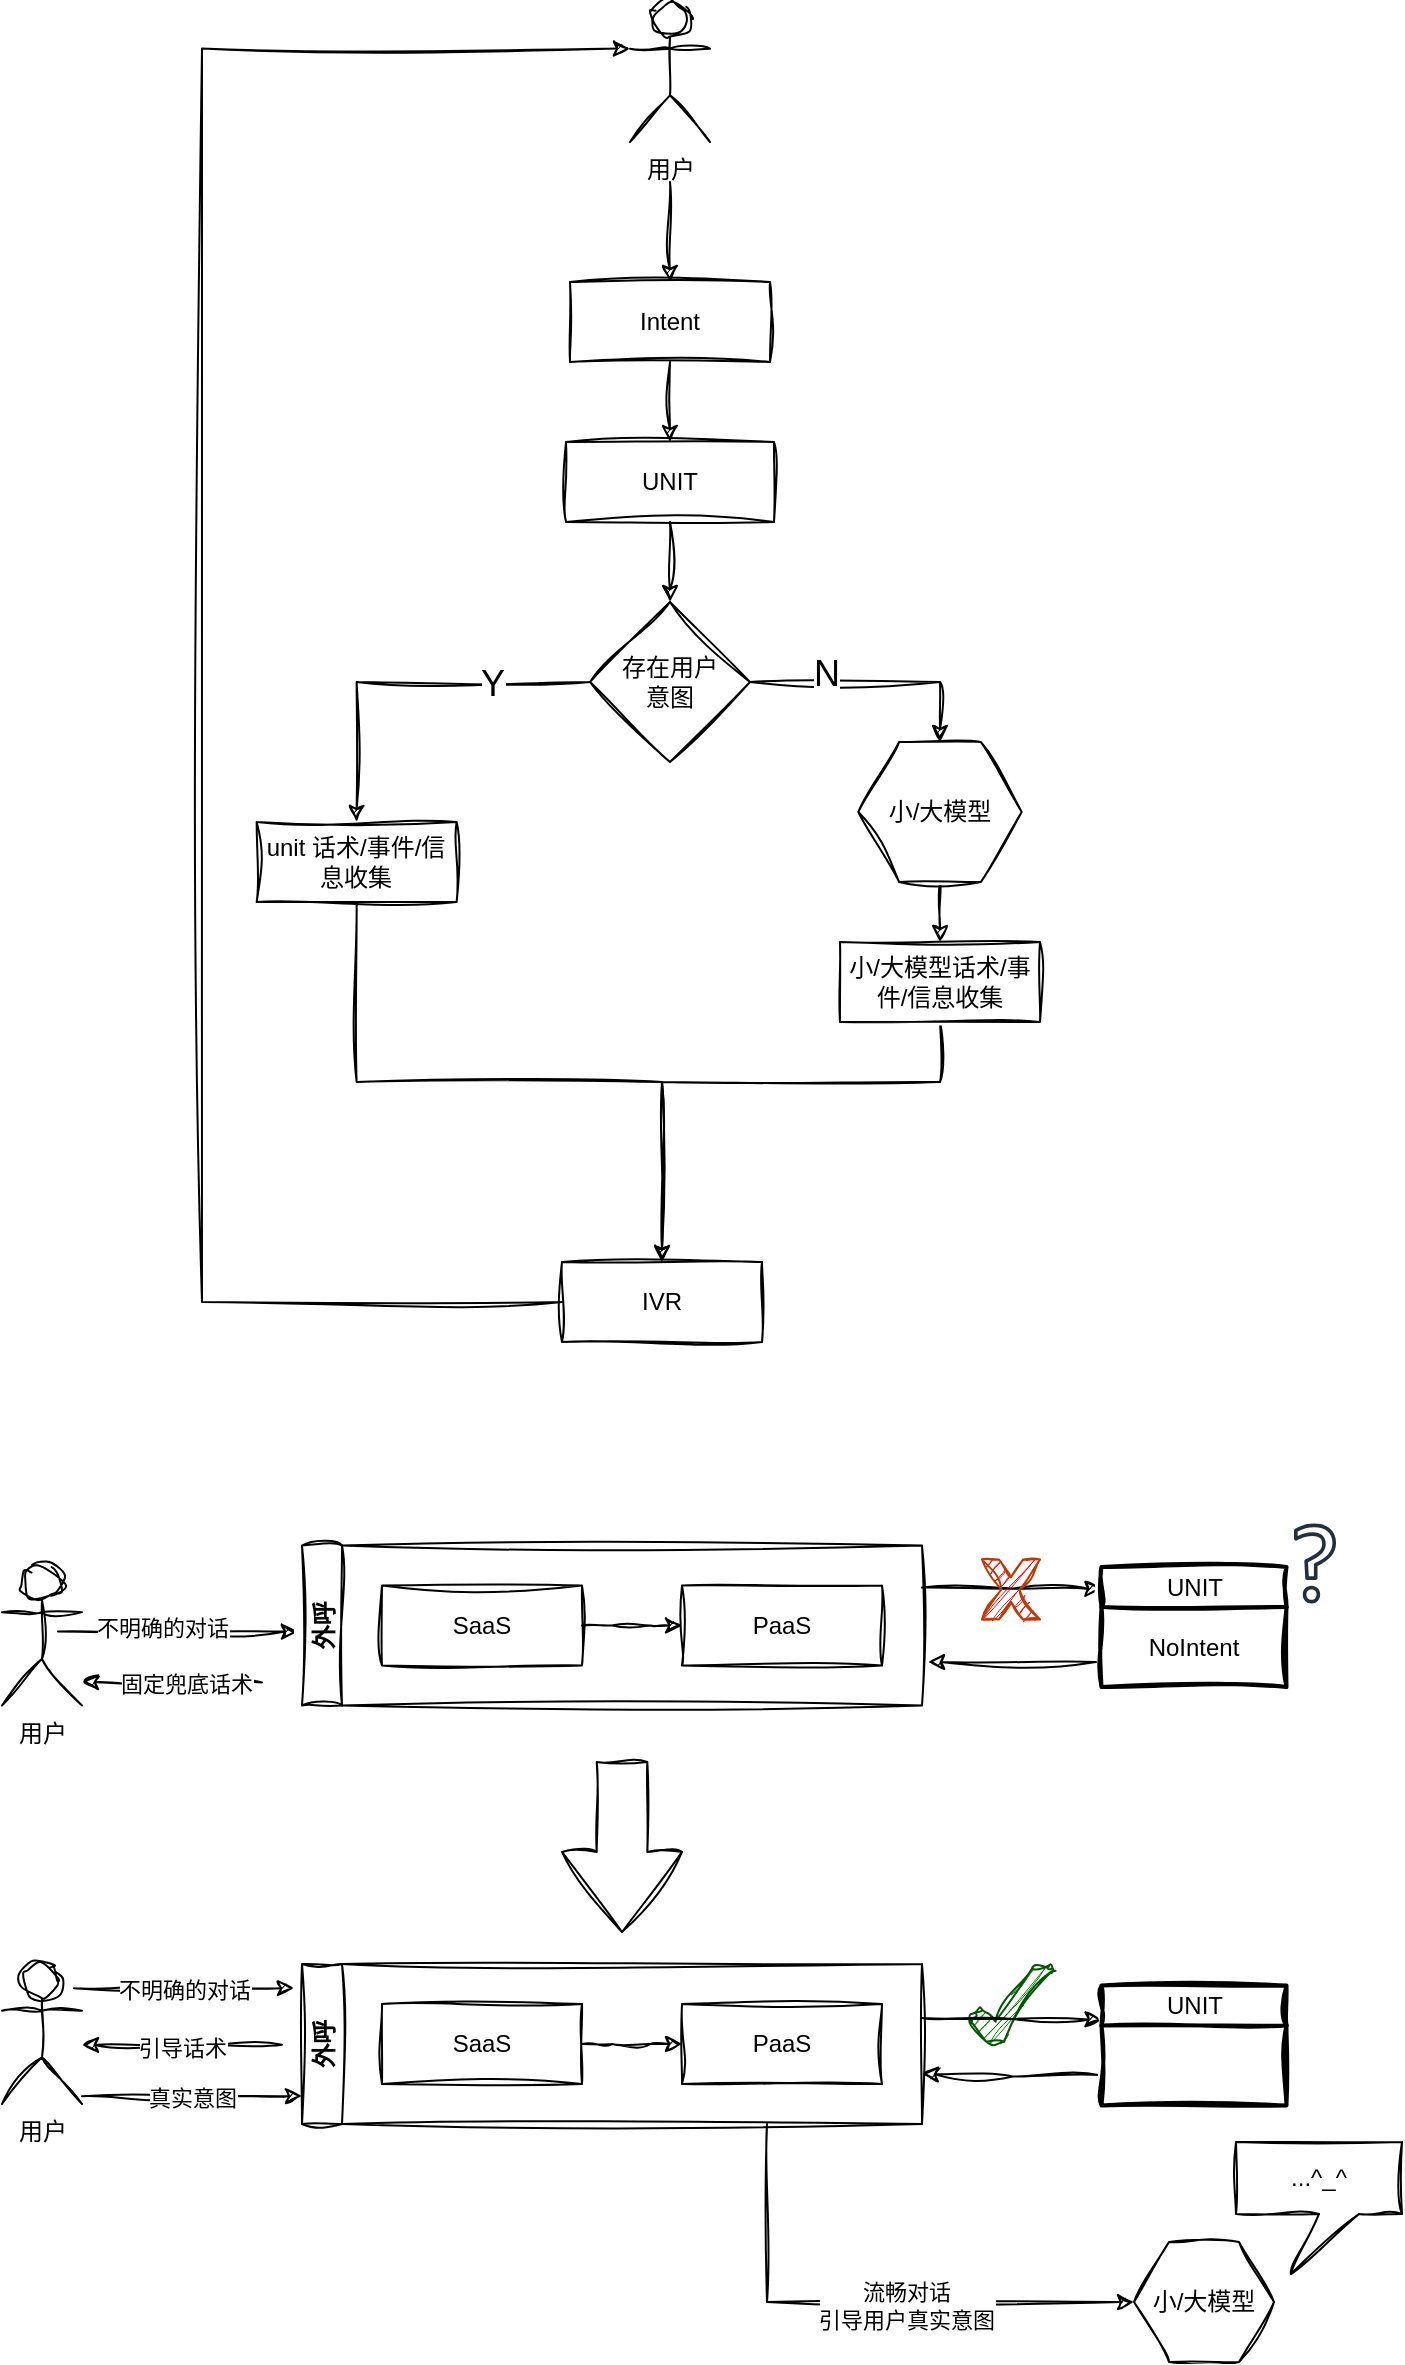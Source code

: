 <mxfile version="24.0.1" type="github">
  <diagram name="第 1 页" id="0i_td3D-GN_kHXEMmez1">
    <mxGraphModel dx="1078" dy="1891" grid="1" gridSize="10" guides="1" tooltips="1" connect="1" arrows="1" fold="1" page="1" pageScale="1" pageWidth="827" pageHeight="1169" math="0" shadow="0">
      <root>
        <mxCell id="0" />
        <mxCell id="1" parent="0" />
        <mxCell id="gU0ItrqXmpWY7YBNbwFS-90" style="edgeStyle=orthogonalEdgeStyle;rounded=0;sketch=1;hachureGap=4;jiggle=2;curveFitting=1;orthogonalLoop=1;jettySize=auto;html=1;exitX=0.5;exitY=0.5;exitDx=0;exitDy=0;exitPerimeter=0;" parent="1" edge="1">
          <mxGeometry relative="1" as="geometry">
            <mxPoint x="178.0" y="514.739" as="targetPoint" />
            <mxPoint x="58.0" y="514.75" as="sourcePoint" />
          </mxGeometry>
        </mxCell>
        <mxCell id="gU0ItrqXmpWY7YBNbwFS-91" value="不明确的对话" style="edgeLabel;html=1;align=center;verticalAlign=middle;resizable=0;points=[];sketch=1;hachureGap=4;jiggle=2;curveFitting=1;" parent="gU0ItrqXmpWY7YBNbwFS-90" vertex="1" connectable="0">
          <mxGeometry x="0.444" y="4" relative="1" as="geometry">
            <mxPoint x="-35" y="2" as="offset" />
          </mxGeometry>
        </mxCell>
        <mxCell id="gU0ItrqXmpWY7YBNbwFS-4" value="用户" style="shape=umlActor;verticalLabelPosition=bottom;verticalAlign=top;html=1;outlineConnect=0;sketch=1;hachureGap=4;jiggle=2;curveFitting=1;movable=1;resizable=1;rotatable=1;deletable=1;editable=1;locked=0;connectable=1;" parent="1" vertex="1">
          <mxGeometry x="30" y="481.75" width="40" height="70" as="geometry" />
        </mxCell>
        <mxCell id="gU0ItrqXmpWY7YBNbwFS-11" value="小/大模型" style="shape=mxgraph.bpmn.conversation;perimeter=hexagonPerimeter2;whiteSpace=wrap;html=1;aspect=fixed;bpmnConversationType=conv;sketch=1;hachureGap=4;jiggle=2;curveFitting=1;" parent="1" vertex="1">
          <mxGeometry x="596" y="820" width="70" height="60" as="geometry" />
        </mxCell>
        <mxCell id="gU0ItrqXmpWY7YBNbwFS-51" style="edgeStyle=orthogonalEdgeStyle;rounded=0;sketch=1;hachureGap=4;jiggle=2;curveFitting=1;orthogonalLoop=1;jettySize=auto;html=1;exitX=1;exitY=0.5;exitDx=0;exitDy=0;entryX=0.5;entryY=1;entryDx=0;entryDy=0;" parent="1" edge="1">
          <mxGeometry relative="1" as="geometry">
            <mxPoint x="490" y="492.75" as="sourcePoint" />
            <mxPoint x="579.75" y="493.5" as="targetPoint" />
          </mxGeometry>
        </mxCell>
        <mxCell id="gU0ItrqXmpWY7YBNbwFS-89" style="edgeStyle=orthogonalEdgeStyle;rounded=0;sketch=1;hachureGap=4;jiggle=2;curveFitting=1;orthogonalLoop=1;jettySize=auto;html=1;exitX=0;exitY=0.75;exitDx=0;exitDy=0;" parent="1" edge="1">
          <mxGeometry relative="1" as="geometry">
            <mxPoint x="70.0" y="540.002" as="targetPoint" />
            <mxPoint x="160.0" y="540.23" as="sourcePoint" />
          </mxGeometry>
        </mxCell>
        <mxCell id="gU0ItrqXmpWY7YBNbwFS-92" value="固定兜底话术" style="edgeLabel;html=1;align=center;verticalAlign=middle;resizable=0;points=[];sketch=1;hachureGap=4;jiggle=2;curveFitting=1;" parent="gU0ItrqXmpWY7YBNbwFS-89" vertex="1" connectable="0">
          <mxGeometry x="-0.163" relative="1" as="geometry">
            <mxPoint as="offset" />
          </mxGeometry>
        </mxCell>
        <mxCell id="gU0ItrqXmpWY7YBNbwFS-12" value="外呼" style="swimlane;startSize=20;horizontal=0;childLayout=treeLayout;horizontalTree=1;resizable=0;containerType=tree;fontSize=12;sketch=1;hachureGap=4;jiggle=2;curveFitting=1;" parent="1" vertex="1">
          <mxGeometry x="180" y="471.75" width="310" height="80" as="geometry" />
        </mxCell>
        <mxCell id="gU0ItrqXmpWY7YBNbwFS-13" value="SaaS" style="whiteSpace=wrap;html=1;sketch=1;hachureGap=4;jiggle=2;curveFitting=1;" parent="gU0ItrqXmpWY7YBNbwFS-12" vertex="1">
          <mxGeometry x="40" y="20" width="100" height="40" as="geometry" />
        </mxCell>
        <mxCell id="gU0ItrqXmpWY7YBNbwFS-14" value="PaaS" style="whiteSpace=wrap;html=1;sketch=1;hachureGap=4;jiggle=2;curveFitting=1;" parent="gU0ItrqXmpWY7YBNbwFS-12" vertex="1">
          <mxGeometry x="190" y="20" width="100" height="40" as="geometry" />
        </mxCell>
        <mxCell id="gU0ItrqXmpWY7YBNbwFS-15" value="" style="edgeStyle=elbowEdgeStyle;elbow=horizontal;html=1;rounded=1;curved=0;sourcePerimeterSpacing=0;targetPerimeterSpacing=0;startSize=6;endSize=6;sketch=1;hachureGap=4;jiggle=2;curveFitting=1;" parent="gU0ItrqXmpWY7YBNbwFS-12" source="gU0ItrqXmpWY7YBNbwFS-13" target="gU0ItrqXmpWY7YBNbwFS-14" edge="1">
          <mxGeometry relative="1" as="geometry" />
        </mxCell>
        <mxCell id="gU0ItrqXmpWY7YBNbwFS-18" value="UNIT" style="swimlane;html=1;startSize=20;fontStyle=0;collapsible=0;horizontal=0;swimlaneLine=1;swimlaneFillColor=#ffffff;strokeWidth=2;whiteSpace=wrap;sketch=1;hachureGap=4;jiggle=2;curveFitting=1;rotation=90;" parent="1" vertex="1">
          <mxGeometry x="596.0" y="466.25" width="60" height="92.5" as="geometry" />
        </mxCell>
        <mxCell id="gU0ItrqXmpWY7YBNbwFS-42" value="NoIntent" style="text;html=1;align=center;verticalAlign=middle;whiteSpace=wrap;rounded=0;" parent="gU0ItrqXmpWY7YBNbwFS-18" vertex="1">
          <mxGeometry x="-5.684e-14" y="42" width="60" height="30" as="geometry" />
        </mxCell>
        <mxCell id="gU0ItrqXmpWY7YBNbwFS-26" value="" style="sketch=0;outlineConnect=0;fontColor=#232F3E;gradientColor=none;fillColor=#232F3D;strokeColor=none;dashed=0;verticalLabelPosition=bottom;verticalAlign=top;align=center;html=1;fontSize=12;fontStyle=0;aspect=fixed;pointerEvents=1;shape=mxgraph.aws4.question;hachureGap=4;jiggle=2;curveFitting=1;" parent="1" vertex="1">
          <mxGeometry x="676" y="460.75" width="21.03" height="40" as="geometry" />
        </mxCell>
        <mxCell id="gU0ItrqXmpWY7YBNbwFS-30" value="...^_^" style="shape=callout;whiteSpace=wrap;html=1;perimeter=calloutPerimeter;sketch=1;hachureGap=4;jiggle=2;curveFitting=1;rotation=0;position2=0.33;" parent="1" vertex="1">
          <mxGeometry x="647" y="770" width="83" height="66" as="geometry" />
        </mxCell>
        <mxCell id="gU0ItrqXmpWY7YBNbwFS-35" value="" style="verticalLabelPosition=bottom;verticalAlign=top;html=1;shape=mxgraph.basic.x;sketch=1;hachureGap=4;jiggle=2;curveFitting=1;fillColor=#FA0000;fontColor=#000000;strokeColor=#C73500;" parent="1" vertex="1">
          <mxGeometry x="520" y="478.75" width="29" height="30" as="geometry" />
        </mxCell>
        <mxCell id="gU0ItrqXmpWY7YBNbwFS-38" value="" style="verticalLabelPosition=bottom;verticalAlign=top;html=1;shape=mxgraph.basic.tick;sketch=1;hachureGap=4;jiggle=2;curveFitting=1;fillColor=#008a00;fontColor=#ffffff;strokeColor=#005700;" parent="1" vertex="1">
          <mxGeometry x="513.5" y="681" width="42" height="40" as="geometry" />
        </mxCell>
        <mxCell id="gU0ItrqXmpWY7YBNbwFS-93" style="edgeStyle=orthogonalEdgeStyle;rounded=0;sketch=1;hachureGap=4;jiggle=2;curveFitting=1;orthogonalLoop=1;jettySize=auto;html=1;exitX=0.5;exitY=0.5;exitDx=0;exitDy=0;exitPerimeter=0;" parent="1" edge="1">
          <mxGeometry relative="1" as="geometry">
            <mxPoint x="176" y="693" as="targetPoint" />
            <mxPoint x="66.0" y="693.13" as="sourcePoint" />
          </mxGeometry>
        </mxCell>
        <mxCell id="gU0ItrqXmpWY7YBNbwFS-94" value="不明确的对话" style="edgeLabel;html=1;align=center;verticalAlign=middle;resizable=0;points=[];sketch=1;hachureGap=4;jiggle=2;curveFitting=1;" parent="gU0ItrqXmpWY7YBNbwFS-93" vertex="1" connectable="0">
          <mxGeometry x="0.205" y="-2" relative="1" as="geometry">
            <mxPoint x="-12" y="-2" as="offset" />
          </mxGeometry>
        </mxCell>
        <mxCell id="gU0ItrqXmpWY7YBNbwFS-56" value="用户" style="shape=umlActor;verticalLabelPosition=bottom;verticalAlign=top;html=1;outlineConnect=0;sketch=1;hachureGap=4;jiggle=2;curveFitting=1;movable=1;resizable=1;rotatable=1;deletable=1;editable=1;locked=0;connectable=1;" parent="1" vertex="1">
          <mxGeometry x="30" y="681" width="40" height="70" as="geometry" />
        </mxCell>
        <mxCell id="gU0ItrqXmpWY7YBNbwFS-57" style="edgeStyle=orthogonalEdgeStyle;rounded=0;sketch=1;hachureGap=4;jiggle=2;curveFitting=1;orthogonalLoop=1;jettySize=auto;html=1;exitX=1;exitY=0.5;exitDx=0;exitDy=0;entryX=0.5;entryY=1;entryDx=0;entryDy=0;" parent="1" edge="1">
          <mxGeometry relative="1" as="geometry">
            <mxPoint x="490" y="708" as="sourcePoint" />
            <mxPoint x="579.75" y="708.75" as="targetPoint" />
          </mxGeometry>
        </mxCell>
        <mxCell id="gU0ItrqXmpWY7YBNbwFS-78" style="edgeStyle=orthogonalEdgeStyle;rounded=0;sketch=1;hachureGap=4;jiggle=2;curveFitting=1;orthogonalLoop=1;jettySize=auto;html=1;exitX=0.75;exitY=1;exitDx=0;exitDy=0;entryX=0;entryY=0.5;entryDx=0;entryDy=0;" parent="1" source="gU0ItrqXmpWY7YBNbwFS-58" target="gU0ItrqXmpWY7YBNbwFS-11" edge="1">
          <mxGeometry relative="1" as="geometry" />
        </mxCell>
        <mxCell id="gU0ItrqXmpWY7YBNbwFS-79" value="流畅对话&lt;br&gt;引导用户真实意图" style="edgeLabel;html=1;align=center;verticalAlign=middle;resizable=0;points=[];sketch=1;hachureGap=4;jiggle=2;curveFitting=1;" parent="gU0ItrqXmpWY7YBNbwFS-78" vertex="1" connectable="0">
          <mxGeometry x="0.159" y="-2" relative="1" as="geometry">
            <mxPoint as="offset" />
          </mxGeometry>
        </mxCell>
        <mxCell id="gU0ItrqXmpWY7YBNbwFS-95" style="edgeStyle=orthogonalEdgeStyle;rounded=0;sketch=1;hachureGap=4;jiggle=2;curveFitting=1;orthogonalLoop=1;jettySize=auto;html=1;" parent="1" edge="1">
          <mxGeometry relative="1" as="geometry">
            <mxPoint x="70.0" y="721.407" as="targetPoint" />
            <mxPoint x="170" y="721.32" as="sourcePoint" />
          </mxGeometry>
        </mxCell>
        <mxCell id="gU0ItrqXmpWY7YBNbwFS-96" value="引导话术" style="edgeLabel;html=1;align=center;verticalAlign=middle;resizable=0;points=[];sketch=1;hachureGap=4;jiggle=2;curveFitting=1;" parent="gU0ItrqXmpWY7YBNbwFS-95" vertex="1" connectable="0">
          <mxGeometry x="-0.184" y="2" relative="1" as="geometry">
            <mxPoint x="-9" y="-1" as="offset" />
          </mxGeometry>
        </mxCell>
        <mxCell id="gU0ItrqXmpWY7YBNbwFS-58" value="外呼" style="swimlane;startSize=20;horizontal=0;childLayout=treeLayout;horizontalTree=1;resizable=0;containerType=tree;fontSize=12;sketch=1;hachureGap=4;jiggle=2;curveFitting=1;" parent="1" vertex="1">
          <mxGeometry x="180" y="681" width="310" height="80" as="geometry" />
        </mxCell>
        <mxCell id="gU0ItrqXmpWY7YBNbwFS-59" value="SaaS" style="whiteSpace=wrap;html=1;sketch=1;hachureGap=4;jiggle=2;curveFitting=1;" parent="gU0ItrqXmpWY7YBNbwFS-58" vertex="1">
          <mxGeometry x="40" y="20" width="100" height="40" as="geometry" />
        </mxCell>
        <mxCell id="gU0ItrqXmpWY7YBNbwFS-60" value="PaaS" style="whiteSpace=wrap;html=1;sketch=1;hachureGap=4;jiggle=2;curveFitting=1;" parent="gU0ItrqXmpWY7YBNbwFS-58" vertex="1">
          <mxGeometry x="190" y="20" width="100" height="40" as="geometry" />
        </mxCell>
        <mxCell id="gU0ItrqXmpWY7YBNbwFS-61" value="" style="edgeStyle=elbowEdgeStyle;elbow=horizontal;html=1;rounded=1;curved=0;sourcePerimeterSpacing=0;targetPerimeterSpacing=0;startSize=6;endSize=6;sketch=1;hachureGap=4;jiggle=2;curveFitting=1;" parent="gU0ItrqXmpWY7YBNbwFS-58" source="gU0ItrqXmpWY7YBNbwFS-59" target="gU0ItrqXmpWY7YBNbwFS-60" edge="1">
          <mxGeometry relative="1" as="geometry" />
        </mxCell>
        <mxCell id="gU0ItrqXmpWY7YBNbwFS-75" style="edgeStyle=orthogonalEdgeStyle;rounded=0;sketch=1;hachureGap=4;jiggle=2;curveFitting=1;orthogonalLoop=1;jettySize=auto;html=1;exitX=0.5;exitY=1;exitDx=0;exitDy=0;entryX=1;entryY=0.5;entryDx=0;entryDy=0;" parent="1" edge="1">
          <mxGeometry relative="1" as="geometry">
            <mxPoint x="579.75" y="736.75" as="sourcePoint" />
            <mxPoint x="490" y="736" as="targetPoint" />
          </mxGeometry>
        </mxCell>
        <mxCell id="gU0ItrqXmpWY7YBNbwFS-62" value="UNIT" style="swimlane;html=1;startSize=20;fontStyle=0;collapsible=0;horizontal=0;swimlaneLine=1;swimlaneFillColor=#ffffff;strokeWidth=2;whiteSpace=wrap;sketch=1;hachureGap=4;jiggle=2;curveFitting=1;rotation=90;" parent="1" vertex="1">
          <mxGeometry x="596.0" y="675.5" width="60" height="92.5" as="geometry" />
        </mxCell>
        <mxCell id="gU0ItrqXmpWY7YBNbwFS-82" style="edgeStyle=orthogonalEdgeStyle;rounded=0;sketch=1;hachureGap=4;jiggle=2;curveFitting=1;orthogonalLoop=1;jettySize=auto;html=1;" parent="1" edge="1">
          <mxGeometry relative="1" as="geometry">
            <mxPoint x="577" y="530" as="sourcePoint" />
            <mxPoint x="493" y="530" as="targetPoint" />
          </mxGeometry>
        </mxCell>
        <mxCell id="gU0ItrqXmpWY7YBNbwFS-84" value="" style="shape=singleArrow;direction=south;whiteSpace=wrap;html=1;sketch=1;hachureGap=4;jiggle=2;curveFitting=1;arrowWidth=0.422;arrowSize=0.471;" parent="1" vertex="1">
          <mxGeometry x="310" y="580" width="60" height="85" as="geometry" />
        </mxCell>
        <mxCell id="gU0ItrqXmpWY7YBNbwFS-98" style="edgeStyle=orthogonalEdgeStyle;rounded=0;sketch=1;hachureGap=4;jiggle=2;curveFitting=1;orthogonalLoop=1;jettySize=auto;html=1;exitX=0.5;exitY=0.5;exitDx=0;exitDy=0;exitPerimeter=0;" parent="1" edge="1">
          <mxGeometry relative="1" as="geometry">
            <mxPoint x="180" y="747" as="targetPoint" />
            <mxPoint x="70.0" y="747.13" as="sourcePoint" />
          </mxGeometry>
        </mxCell>
        <mxCell id="gU0ItrqXmpWY7YBNbwFS-99" value="真实意图" style="edgeLabel;html=1;align=center;verticalAlign=middle;resizable=0;points=[];sketch=1;hachureGap=4;jiggle=2;curveFitting=1;" parent="gU0ItrqXmpWY7YBNbwFS-98" vertex="1" connectable="0">
          <mxGeometry x="0.205" y="-2" relative="1" as="geometry">
            <mxPoint x="-12" y="-2" as="offset" />
          </mxGeometry>
        </mxCell>
        <mxCell id="GlZKTjTxx-a-5NbloLXr-10" value="" style="edgeStyle=orthogonalEdgeStyle;rounded=0;sketch=1;hachureGap=4;jiggle=2;curveFitting=1;orthogonalLoop=1;jettySize=auto;html=1;" parent="1" source="GlZKTjTxx-a-5NbloLXr-3" target="GlZKTjTxx-a-5NbloLXr-9" edge="1">
          <mxGeometry relative="1" as="geometry" />
        </mxCell>
        <mxCell id="GlZKTjTxx-a-5NbloLXr-3" value="Intent" style="whiteSpace=wrap;html=1;sketch=1;hachureGap=4;jiggle=2;curveFitting=1;" parent="1" vertex="1">
          <mxGeometry x="314" y="-160" width="100" height="40" as="geometry" />
        </mxCell>
        <mxCell id="GlZKTjTxx-a-5NbloLXr-12" value="" style="edgeStyle=orthogonalEdgeStyle;rounded=0;sketch=1;hachureGap=4;jiggle=2;curveFitting=1;orthogonalLoop=1;jettySize=auto;html=1;" parent="1" source="GlZKTjTxx-a-5NbloLXr-9" target="GlZKTjTxx-a-5NbloLXr-11" edge="1">
          <mxGeometry relative="1" as="geometry" />
        </mxCell>
        <mxCell id="GlZKTjTxx-a-5NbloLXr-9" value="UNIT" style="whiteSpace=wrap;html=1;sketch=1;hachureGap=4;jiggle=2;curveFitting=1;" parent="1" vertex="1">
          <mxGeometry x="312" y="-80" width="104" height="40" as="geometry" />
        </mxCell>
        <mxCell id="GlZKTjTxx-a-5NbloLXr-23" style="edgeStyle=orthogonalEdgeStyle;rounded=0;sketch=1;hachureGap=4;jiggle=2;curveFitting=1;orthogonalLoop=1;jettySize=auto;html=1;exitX=0;exitY=0.5;exitDx=0;exitDy=0;" parent="1" source="GlZKTjTxx-a-5NbloLXr-11" target="GlZKTjTxx-a-5NbloLXr-15" edge="1">
          <mxGeometry relative="1" as="geometry" />
        </mxCell>
        <mxCell id="GlZKTjTxx-a-5NbloLXr-24" value="&lt;font style=&quot;font-size: 18px;&quot;&gt;Y&lt;/font&gt;" style="edgeLabel;html=1;align=center;verticalAlign=middle;resizable=0;points=[];sketch=1;hachureGap=4;jiggle=2;curveFitting=1;" parent="GlZKTjTxx-a-5NbloLXr-23" vertex="1" connectable="0">
          <mxGeometry x="-0.473" y="1" relative="1" as="geometry">
            <mxPoint as="offset" />
          </mxGeometry>
        </mxCell>
        <mxCell id="GlZKTjTxx-a-5NbloLXr-11" value="存在用户&lt;br&gt;意图" style="rhombus;whiteSpace=wrap;html=1;sketch=1;hachureGap=4;jiggle=2;curveFitting=1;" parent="1" vertex="1">
          <mxGeometry x="324" width="80" height="80" as="geometry" />
        </mxCell>
        <mxCell id="GlZKTjTxx-a-5NbloLXr-27" style="edgeStyle=orthogonalEdgeStyle;rounded=0;sketch=1;hachureGap=4;jiggle=2;curveFitting=1;orthogonalLoop=1;jettySize=auto;html=1;exitX=0.5;exitY=1;exitDx=0;exitDy=0;" parent="1" source="GlZKTjTxx-a-5NbloLXr-15" target="GlZKTjTxx-a-5NbloLXr-26" edge="1">
          <mxGeometry relative="1" as="geometry" />
        </mxCell>
        <mxCell id="GlZKTjTxx-a-5NbloLXr-15" value="unit 话术/事件/信息收集" style="whiteSpace=wrap;html=1;sketch=1;hachureGap=4;jiggle=2;curveFitting=1;" parent="1" vertex="1">
          <mxGeometry x="157.33" y="110" width="100" height="40" as="geometry" />
        </mxCell>
        <mxCell id="GlZKTjTxx-a-5NbloLXr-26" value="IVR" style="whiteSpace=wrap;html=1;sketch=1;hachureGap=4;jiggle=2;curveFitting=1;" parent="1" vertex="1">
          <mxGeometry x="310" y="330" width="100" height="40" as="geometry" />
        </mxCell>
        <mxCell id="GlZKTjTxx-a-5NbloLXr-31" value="用户" style="shape=umlActor;verticalLabelPosition=bottom;verticalAlign=top;html=1;outlineConnect=0;sketch=1;hachureGap=4;jiggle=2;curveFitting=1;movable=1;resizable=1;rotatable=1;deletable=1;editable=1;locked=0;connectable=1;" parent="1" vertex="1">
          <mxGeometry x="344" y="-300" width="40" height="70" as="geometry" />
        </mxCell>
        <mxCell id="GlZKTjTxx-a-5NbloLXr-37" value="" style="endArrow=classic;html=1;rounded=0;sketch=1;hachureGap=4;jiggle=2;curveFitting=1;entryX=0.5;entryY=0;entryDx=0;entryDy=0;" parent="1" target="GlZKTjTxx-a-5NbloLXr-3" edge="1">
          <mxGeometry width="50" height="50" relative="1" as="geometry">
            <mxPoint x="364" y="-210" as="sourcePoint" />
            <mxPoint x="550" y="-290" as="targetPoint" />
          </mxGeometry>
        </mxCell>
        <mxCell id="GlZKTjTxx-a-5NbloLXr-44" style="edgeStyle=orthogonalEdgeStyle;rounded=0;sketch=1;hachureGap=4;jiggle=2;curveFitting=1;orthogonalLoop=1;jettySize=auto;html=1;exitX=0.5;exitY=1;exitDx=0;exitDy=0;" parent="1" source="GlZKTjTxx-a-5NbloLXr-42" target="GlZKTjTxx-a-5NbloLXr-26" edge="1">
          <mxGeometry relative="1" as="geometry">
            <Array as="points">
              <mxPoint x="499" y="240" />
              <mxPoint x="360" y="240" />
            </Array>
          </mxGeometry>
        </mxCell>
        <mxCell id="GlZKTjTxx-a-5NbloLXr-42" value="小/大模型话术/事件/信息收集" style="whiteSpace=wrap;html=1;sketch=1;hachureGap=4;jiggle=2;curveFitting=1;" parent="1" vertex="1">
          <mxGeometry x="449" y="170" width="100" height="40" as="geometry" />
        </mxCell>
        <mxCell id="ziwh7jPX6Ptkm6jp31IS-1" value="" style="edgeStyle=orthogonalEdgeStyle;rounded=0;sketch=1;hachureGap=4;jiggle=2;curveFitting=1;orthogonalLoop=1;jettySize=auto;html=1;exitX=1;exitY=0.5;exitDx=0;exitDy=0;entryX=0.5;entryY=0;entryDx=0;entryDy=0;" edge="1" parent="1" source="GlZKTjTxx-a-5NbloLXr-11" target="GlZKTjTxx-a-5NbloLXr-39">
          <mxGeometry relative="1" as="geometry">
            <mxPoint x="499" y="190" as="targetPoint" />
            <mxPoint x="404" y="40" as="sourcePoint" />
          </mxGeometry>
        </mxCell>
        <mxCell id="ziwh7jPX6Ptkm6jp31IS-2" value="&lt;font style=&quot;font-size: 18px;&quot;&gt;N&lt;/font&gt;" style="edgeLabel;html=1;align=center;verticalAlign=middle;resizable=0;points=[];sketch=1;hachureGap=4;jiggle=2;curveFitting=1;" vertex="1" connectable="0" parent="ziwh7jPX6Ptkm6jp31IS-1">
          <mxGeometry x="-0.4" y="5" relative="1" as="geometry">
            <mxPoint y="1" as="offset" />
          </mxGeometry>
        </mxCell>
        <mxCell id="ziwh7jPX6Ptkm6jp31IS-3" style="edgeStyle=orthogonalEdgeStyle;rounded=0;sketch=1;hachureGap=4;jiggle=2;curveFitting=1;orthogonalLoop=1;jettySize=auto;html=1;exitX=0.5;exitY=1;exitDx=0;exitDy=0;entryX=0.5;entryY=0;entryDx=0;entryDy=0;" edge="1" parent="1" source="GlZKTjTxx-a-5NbloLXr-39" target="GlZKTjTxx-a-5NbloLXr-42">
          <mxGeometry relative="1" as="geometry" />
        </mxCell>
        <mxCell id="GlZKTjTxx-a-5NbloLXr-39" value="小/大模型" style="shape=mxgraph.bpmn.conversation;perimeter=hexagonPerimeter2;whiteSpace=wrap;html=1;aspect=fixed;bpmnConversationType=conv;sketch=1;hachureGap=4;jiggle=2;curveFitting=1;" parent="1" vertex="1">
          <mxGeometry x="458.16" y="70" width="81.67" height="70" as="geometry" />
        </mxCell>
        <mxCell id="ziwh7jPX6Ptkm6jp31IS-4" style="edgeStyle=orthogonalEdgeStyle;rounded=0;sketch=1;hachureGap=4;jiggle=2;curveFitting=1;orthogonalLoop=1;jettySize=auto;html=1;exitX=0;exitY=0.5;exitDx=0;exitDy=0;entryX=0;entryY=0.333;entryDx=0;entryDy=0;entryPerimeter=0;" edge="1" parent="1" source="GlZKTjTxx-a-5NbloLXr-26" target="GlZKTjTxx-a-5NbloLXr-31">
          <mxGeometry relative="1" as="geometry">
            <Array as="points">
              <mxPoint x="130" y="350" />
              <mxPoint x="130" y="-277" />
            </Array>
          </mxGeometry>
        </mxCell>
      </root>
    </mxGraphModel>
  </diagram>
</mxfile>

